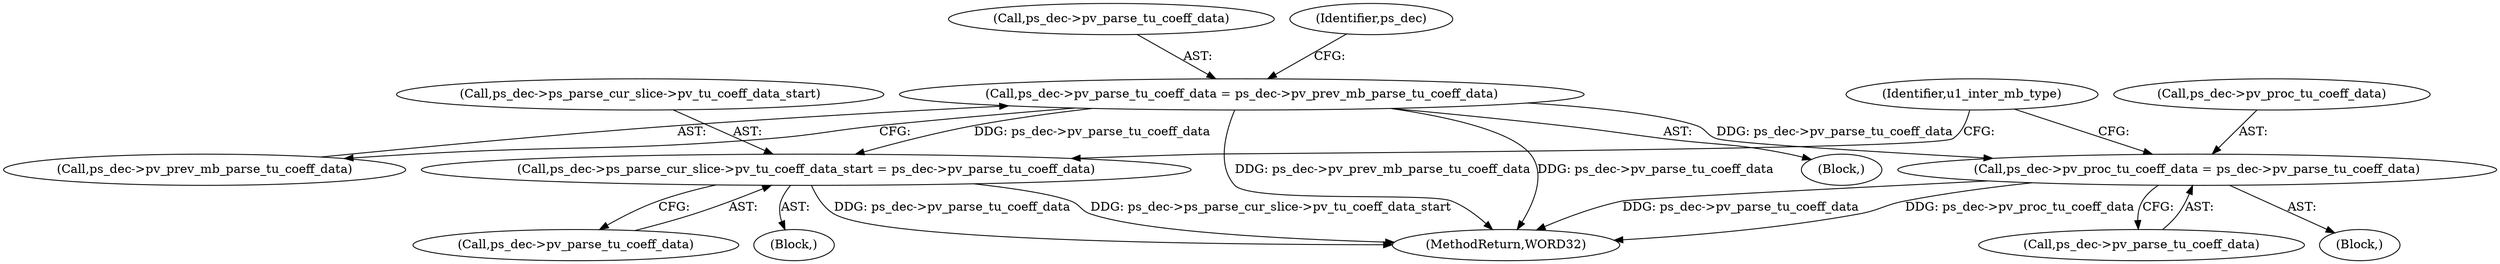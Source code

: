 digraph "0_Android_a78887bcffbc2995cf9ed72e0697acf560875e9e_1@pointer" {
"1000585" [label="(Call,ps_dec->pv_parse_tu_coeff_data = ps_dec->pv_prev_mb_parse_tu_coeff_data)"];
"1000901" [label="(Call,ps_dec->ps_parse_cur_slice->pv_tu_coeff_data_start = ps_dec->pv_parse_tu_coeff_data)"];
"1000912" [label="(Call,ps_dec->pv_proc_tu_coeff_data = ps_dec->pv_parse_tu_coeff_data)"];
"1000916" [label="(Call,ps_dec->pv_parse_tu_coeff_data)"];
"1000900" [label="(Block,)"];
"1000519" [label="(Block,)"];
"1000585" [label="(Call,ps_dec->pv_parse_tu_coeff_data = ps_dec->pv_prev_mb_parse_tu_coeff_data)"];
"1000907" [label="(Call,ps_dec->pv_parse_tu_coeff_data)"];
"1000913" [label="(Call,ps_dec->pv_proc_tu_coeff_data)"];
"1000912" [label="(Call,ps_dec->pv_proc_tu_coeff_data = ps_dec->pv_parse_tu_coeff_data)"];
"1000589" [label="(Call,ps_dec->pv_prev_mb_parse_tu_coeff_data)"];
"1000920" [label="(Identifier,u1_inter_mb_type)"];
"1000911" [label="(Block,)"];
"1000902" [label="(Call,ps_dec->ps_parse_cur_slice->pv_tu_coeff_data_start)"];
"1000586" [label="(Call,ps_dec->pv_parse_tu_coeff_data)"];
"1000901" [label="(Call,ps_dec->ps_parse_cur_slice->pv_tu_coeff_data_start = ps_dec->pv_parse_tu_coeff_data)"];
"1001356" [label="(MethodReturn,WORD32)"];
"1000594" [label="(Identifier,ps_dec)"];
"1000585" -> "1000519"  [label="AST: "];
"1000585" -> "1000589"  [label="CFG: "];
"1000586" -> "1000585"  [label="AST: "];
"1000589" -> "1000585"  [label="AST: "];
"1000594" -> "1000585"  [label="CFG: "];
"1000585" -> "1001356"  [label="DDG: ps_dec->pv_prev_mb_parse_tu_coeff_data"];
"1000585" -> "1001356"  [label="DDG: ps_dec->pv_parse_tu_coeff_data"];
"1000585" -> "1000901"  [label="DDG: ps_dec->pv_parse_tu_coeff_data"];
"1000585" -> "1000912"  [label="DDG: ps_dec->pv_parse_tu_coeff_data"];
"1000901" -> "1000900"  [label="AST: "];
"1000901" -> "1000907"  [label="CFG: "];
"1000902" -> "1000901"  [label="AST: "];
"1000907" -> "1000901"  [label="AST: "];
"1000920" -> "1000901"  [label="CFG: "];
"1000901" -> "1001356"  [label="DDG: ps_dec->pv_parse_tu_coeff_data"];
"1000901" -> "1001356"  [label="DDG: ps_dec->ps_parse_cur_slice->pv_tu_coeff_data_start"];
"1000912" -> "1000911"  [label="AST: "];
"1000912" -> "1000916"  [label="CFG: "];
"1000913" -> "1000912"  [label="AST: "];
"1000916" -> "1000912"  [label="AST: "];
"1000920" -> "1000912"  [label="CFG: "];
"1000912" -> "1001356"  [label="DDG: ps_dec->pv_parse_tu_coeff_data"];
"1000912" -> "1001356"  [label="DDG: ps_dec->pv_proc_tu_coeff_data"];
}

